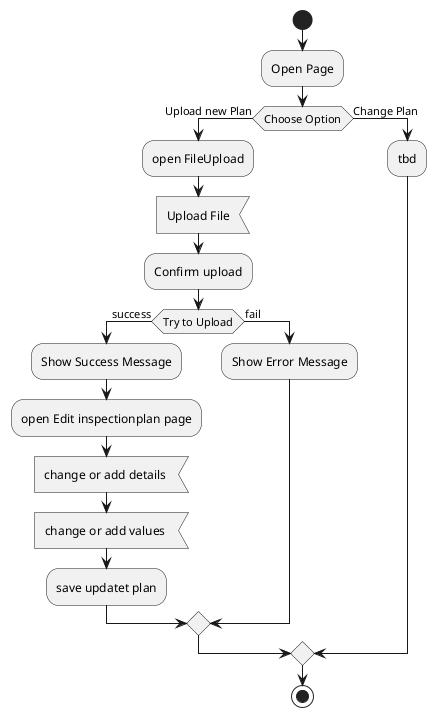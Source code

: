 @startuml
'https://plantuml.com/activity-diagram-beta



start

:Open Page;
if(Choose Option) then (Upload new Plan)
  :open FileUpload;
  :Upload File<
  :Confirm upload;
  if(Try to Upload) then (success)
    :Show Success Message;
    :open Edit inspectionplan page;
    :change or add details <
    :change or add values <
    :save updatet plan;
  else (fail)
    :Show Error Message;
  endif
else (Change Plan)
  :tbd;
endif

stop

@enduml

